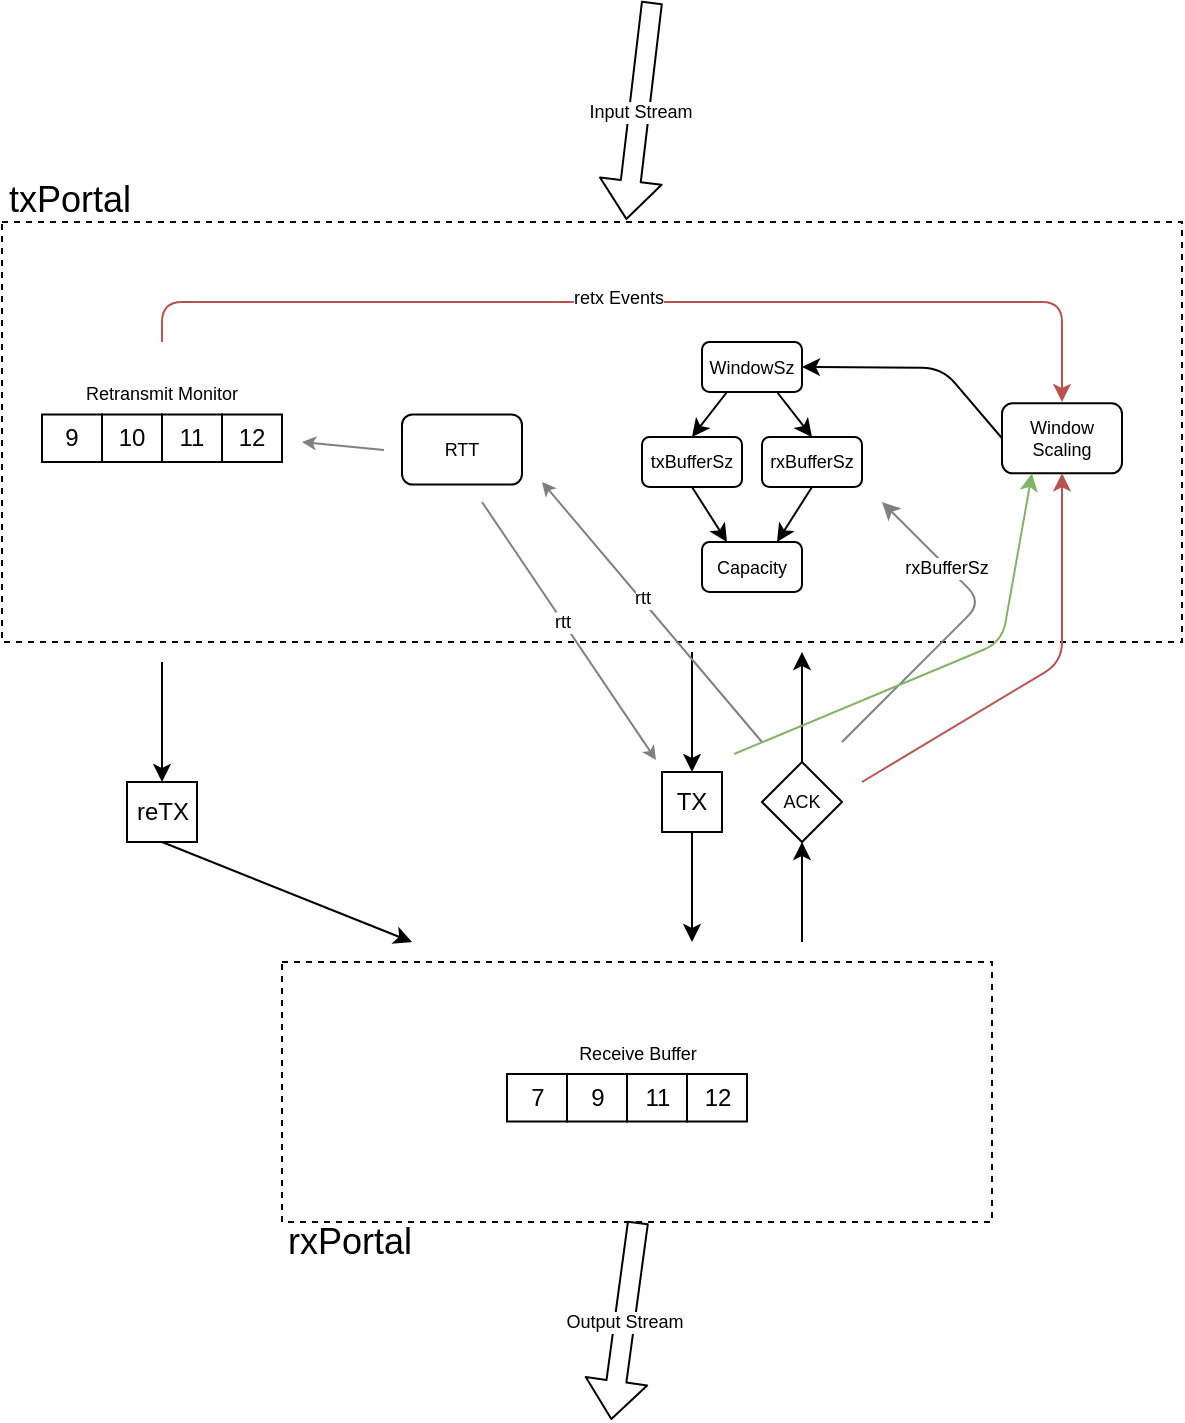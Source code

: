 <mxfile version="13.7.9" type="device"><diagram id="3AuWQwyYjoH6jImbCdHi" name="Page-1"><mxGraphModel dx="1296" dy="1176" grid="1" gridSize="10" guides="1" tooltips="1" connect="1" arrows="1" fold="1" page="1" pageScale="1" pageWidth="650" pageHeight="750" math="0" shadow="0"><root><mxCell id="0"/><mxCell id="1" parent="0"/><mxCell id="pe9vp-Vua_ywMrPPclcf-58" value="" style="rounded=0;whiteSpace=wrap;html=1;dashed=1;fillColor=none;fontSize=9;" parent="1" vertex="1"><mxGeometry x="170" y="501" width="355" height="130" as="geometry"/></mxCell><mxCell id="pe9vp-Vua_ywMrPPclcf-46" value="" style="rounded=0;whiteSpace=wrap;html=1;fillColor=none;fontSize=9;dashed=1;" parent="1" vertex="1"><mxGeometry x="30" y="131" width="590" height="210" as="geometry"/></mxCell><mxCell id="pe9vp-Vua_ywMrPPclcf-2" value="9" style="rounded=0;whiteSpace=wrap;html=1;" parent="1" vertex="1"><mxGeometry x="50" y="227.25" width="30" height="23.75" as="geometry"/></mxCell><mxCell id="pe9vp-Vua_ywMrPPclcf-3" value="10" style="rounded=0;whiteSpace=wrap;html=1;" parent="1" vertex="1"><mxGeometry x="80" y="227.25" width="30" height="23.75" as="geometry"/></mxCell><mxCell id="pe9vp-Vua_ywMrPPclcf-4" value="11" style="rounded=0;whiteSpace=wrap;html=1;" parent="1" vertex="1"><mxGeometry x="110" y="227.25" width="30" height="23.75" as="geometry"/></mxCell><mxCell id="pe9vp-Vua_ywMrPPclcf-5" value="12" style="rounded=0;whiteSpace=wrap;html=1;" parent="1" vertex="1"><mxGeometry x="140" y="227.25" width="30" height="23.75" as="geometry"/></mxCell><mxCell id="pe9vp-Vua_ywMrPPclcf-6" value="Retransmit Monitor" style="text;html=1;strokeColor=none;fillColor=none;align=center;verticalAlign=middle;whiteSpace=wrap;rounded=0;fontSize=9;" parent="1" vertex="1"><mxGeometry x="65" y="207.25" width="90" height="20" as="geometry"/></mxCell><mxCell id="pe9vp-Vua_ywMrPPclcf-7" value="ACK" style="rhombus;whiteSpace=wrap;html=1;fontSize=9;" parent="1" vertex="1"><mxGeometry x="410" y="401" width="40" height="40" as="geometry"/></mxCell><mxCell id="pe9vp-Vua_ywMrPPclcf-9" value="TX" style="rounded=0;whiteSpace=wrap;html=1;" parent="1" vertex="1"><mxGeometry x="360" y="406" width="30" height="30" as="geometry"/></mxCell><mxCell id="pe9vp-Vua_ywMrPPclcf-10" value="" style="endArrow=classic;html=1;fontSize=9;entryX=0.5;entryY=0;entryDx=0;entryDy=0;" parent="1" target="pe9vp-Vua_ywMrPPclcf-9" edge="1"><mxGeometry width="50" height="50" relative="1" as="geometry"><mxPoint x="375" y="346" as="sourcePoint"/><mxPoint x="1050" y="336" as="targetPoint"/></mxGeometry></mxCell><mxCell id="pe9vp-Vua_ywMrPPclcf-11" value="reTX" style="rounded=0;whiteSpace=wrap;html=1;" parent="1" vertex="1"><mxGeometry x="92.5" y="411" width="35" height="30" as="geometry"/></mxCell><mxCell id="pe9vp-Vua_ywMrPPclcf-18" value="WindowSz" style="rounded=1;whiteSpace=wrap;html=1;fillColor=none;fontSize=9;" parent="1" vertex="1"><mxGeometry x="380" y="191" width="50" height="25" as="geometry"/></mxCell><mxCell id="pe9vp-Vua_ywMrPPclcf-19" value="txBufferSz" style="rounded=1;whiteSpace=wrap;html=1;fillColor=none;fontSize=9;" parent="1" vertex="1"><mxGeometry x="350" y="238.5" width="50" height="25" as="geometry"/></mxCell><mxCell id="pe9vp-Vua_ywMrPPclcf-21" value="rxBufferSz" style="rounded=1;whiteSpace=wrap;html=1;fillColor=none;fontSize=9;" parent="1" vertex="1"><mxGeometry x="410" y="238.5" width="50" height="25" as="geometry"/></mxCell><mxCell id="pe9vp-Vua_ywMrPPclcf-22" value="Capacity" style="rounded=1;whiteSpace=wrap;html=1;fillColor=none;fontSize=9;" parent="1" vertex="1"><mxGeometry x="380" y="291" width="50" height="25" as="geometry"/></mxCell><mxCell id="pe9vp-Vua_ywMrPPclcf-24" value="" style="endArrow=classic;html=1;fontSize=9;exitX=0.25;exitY=1;exitDx=0;exitDy=0;entryX=0.5;entryY=0;entryDx=0;entryDy=0;" parent="1" source="pe9vp-Vua_ywMrPPclcf-18" target="pe9vp-Vua_ywMrPPclcf-19" edge="1"><mxGeometry width="50" height="50" relative="1" as="geometry"><mxPoint x="470" y="561" as="sourcePoint"/><mxPoint x="520" y="511" as="targetPoint"/></mxGeometry></mxCell><mxCell id="pe9vp-Vua_ywMrPPclcf-25" value="" style="endArrow=classic;html=1;fontSize=9;exitX=0.75;exitY=1;exitDx=0;exitDy=0;entryX=0.5;entryY=0;entryDx=0;entryDy=0;" parent="1" source="pe9vp-Vua_ywMrPPclcf-18" target="pe9vp-Vua_ywMrPPclcf-21" edge="1"><mxGeometry width="50" height="50" relative="1" as="geometry"><mxPoint x="460" y="461" as="sourcePoint"/><mxPoint x="510" y="411" as="targetPoint"/></mxGeometry></mxCell><mxCell id="pe9vp-Vua_ywMrPPclcf-26" value="" style="endArrow=classic;html=1;fontSize=9;exitX=0.5;exitY=1;exitDx=0;exitDy=0;entryX=0.25;entryY=0;entryDx=0;entryDy=0;" parent="1" source="pe9vp-Vua_ywMrPPclcf-19" target="pe9vp-Vua_ywMrPPclcf-22" edge="1"><mxGeometry width="50" height="50" relative="1" as="geometry"><mxPoint x="360" y="451" as="sourcePoint"/><mxPoint x="410" y="401" as="targetPoint"/></mxGeometry></mxCell><mxCell id="pe9vp-Vua_ywMrPPclcf-27" value="" style="endArrow=classic;html=1;fontSize=9;exitX=0.5;exitY=1;exitDx=0;exitDy=0;entryX=0.75;entryY=0;entryDx=0;entryDy=0;" parent="1" source="pe9vp-Vua_ywMrPPclcf-21" target="pe9vp-Vua_ywMrPPclcf-22" edge="1"><mxGeometry width="50" height="50" relative="1" as="geometry"><mxPoint x="450" y="441" as="sourcePoint"/><mxPoint x="500" y="391" as="targetPoint"/></mxGeometry></mxCell><mxCell id="pe9vp-Vua_ywMrPPclcf-28" value="RTT" style="rounded=1;whiteSpace=wrap;html=1;fillColor=none;fontSize=9;" parent="1" vertex="1"><mxGeometry x="230" y="227.25" width="60" height="35" as="geometry"/></mxCell><mxCell id="pe9vp-Vua_ywMrPPclcf-31" value="" style="endArrow=classic;html=1;fontSize=9;entryX=0.5;entryY=0;entryDx=0;entryDy=0;" parent="1" target="pe9vp-Vua_ywMrPPclcf-11" edge="1"><mxGeometry width="50" height="50" relative="1" as="geometry"><mxPoint x="110" y="351" as="sourcePoint"/><mxPoint x="110" y="411" as="targetPoint"/></mxGeometry></mxCell><mxCell id="pe9vp-Vua_ywMrPPclcf-32" value="" style="endArrow=classic;html=1;fontSize=9;exitX=0.5;exitY=0;exitDx=0;exitDy=0;" parent="1" source="pe9vp-Vua_ywMrPPclcf-7" edge="1"><mxGeometry width="50" height="50" relative="1" as="geometry"><mxPoint x="510" y="446" as="sourcePoint"/><mxPoint x="430" y="346" as="targetPoint"/></mxGeometry></mxCell><mxCell id="pe9vp-Vua_ywMrPPclcf-33" value="" style="endArrow=classic;html=1;fontSize=9;entryX=-0.1;entryY=-0.2;entryDx=0;entryDy=0;endSize=4;startSize=4;strokeColor=#808080;entryPerimeter=0;" parent="1" target="pe9vp-Vua_ywMrPPclcf-9" edge="1"><mxGeometry width="50" height="50" relative="1" as="geometry"><mxPoint x="270" y="271" as="sourcePoint"/><mxPoint x="180" y="331" as="targetPoint"/></mxGeometry></mxCell><mxCell id="pe9vp-Vua_ywMrPPclcf-40" value="rtt" style="edgeLabel;html=1;align=center;verticalAlign=middle;resizable=0;points=[];fontSize=9;" parent="pe9vp-Vua_ywMrPPclcf-33" vertex="1" connectable="0"><mxGeometry x="0.376" y="-6" relative="1" as="geometry"><mxPoint x="-14.85" y="-32.07" as="offset"/></mxGeometry></mxCell><mxCell id="pe9vp-Vua_ywMrPPclcf-34" value="" style="endArrow=classic;html=1;fontSize=9;endSize=4;startSize=4;strokeColor=#808080;" parent="1" edge="1"><mxGeometry width="50" height="50" relative="1" as="geometry"><mxPoint x="410" y="391" as="sourcePoint"/><mxPoint x="300" y="261" as="targetPoint"/></mxGeometry></mxCell><mxCell id="pe9vp-Vua_ywMrPPclcf-39" value="rtt" style="edgeLabel;html=1;align=center;verticalAlign=middle;resizable=0;points=[];fontSize=9;" parent="pe9vp-Vua_ywMrPPclcf-34" vertex="1" connectable="0"><mxGeometry x="0.289" y="3" relative="1" as="geometry"><mxPoint x="13.34" y="10.03" as="offset"/></mxGeometry></mxCell><mxCell id="pe9vp-Vua_ywMrPPclcf-35" value="" style="endArrow=classic;html=1;fontSize=9;exitX=-0.15;exitY=0.507;exitDx=0;exitDy=0;endSize=4;startSize=4;strokeColor=#808080;exitPerimeter=0;" parent="1" source="pe9vp-Vua_ywMrPPclcf-28" edge="1"><mxGeometry width="50" height="50" relative="1" as="geometry"><mxPoint x="430" y="421" as="sourcePoint"/><mxPoint x="180" y="241" as="targetPoint"/></mxGeometry></mxCell><mxCell id="pe9vp-Vua_ywMrPPclcf-36" value="" style="endArrow=classic;html=1;strokeColor=#808080;fontSize=9;" parent="1" edge="1"><mxGeometry width="50" height="50" relative="1" as="geometry"><mxPoint x="450" y="391" as="sourcePoint"/><mxPoint x="470" y="271" as="targetPoint"/><Array as="points"><mxPoint x="520" y="321"/></Array></mxGeometry></mxCell><mxCell id="pe9vp-Vua_ywMrPPclcf-38" value="rxBufferSz" style="edgeLabel;html=1;align=center;verticalAlign=middle;resizable=0;points=[];fontSize=9;" parent="pe9vp-Vua_ywMrPPclcf-36" vertex="1" connectable="0"><mxGeometry x="-0.175" y="-5" relative="1" as="geometry"><mxPoint x="-1.03" y="-41.54" as="offset"/></mxGeometry></mxCell><mxCell id="pe9vp-Vua_ywMrPPclcf-37" value="Window&lt;br&gt;Scaling" style="rounded=1;whiteSpace=wrap;html=1;fillColor=none;fontSize=9;" parent="1" vertex="1"><mxGeometry x="530" y="221.63" width="60" height="35" as="geometry"/></mxCell><mxCell id="pe9vp-Vua_ywMrPPclcf-41" value="" style="endArrow=classic;html=1;strokeColor=#b85450;fontSize=9;fillColor=#f8cecc;" parent="1" edge="1"><mxGeometry width="50" height="50" relative="1" as="geometry"><mxPoint x="110" y="191" as="sourcePoint"/><mxPoint x="560" y="221" as="targetPoint"/><Array as="points"><mxPoint x="110" y="171"/><mxPoint x="560" y="171"/></Array></mxGeometry></mxCell><mxCell id="pe9vp-Vua_ywMrPPclcf-42" value="retx Events" style="edgeLabel;html=1;align=center;verticalAlign=middle;resizable=0;points=[];fontSize=9;" parent="pe9vp-Vua_ywMrPPclcf-41" vertex="1" connectable="0"><mxGeometry x="0.635" y="-4" relative="1" as="geometry"><mxPoint x="-177" y="-6" as="offset"/></mxGeometry></mxCell><mxCell id="pe9vp-Vua_ywMrPPclcf-43" value="" style="endArrow=classic;html=1;fontSize=9;exitX=0;exitY=0.5;exitDx=0;exitDy=0;entryX=1;entryY=0.5;entryDx=0;entryDy=0;" parent="1" source="pe9vp-Vua_ywMrPPclcf-37" target="pe9vp-Vua_ywMrPPclcf-18" edge="1"><mxGeometry width="50" height="50" relative="1" as="geometry"><mxPoint x="750" y="451" as="sourcePoint"/><mxPoint x="800" y="401" as="targetPoint"/><Array as="points"><mxPoint x="500" y="204"/></Array></mxGeometry></mxCell><mxCell id="pe9vp-Vua_ywMrPPclcf-44" value="" style="endArrow=classic;html=1;strokeColor=#b85450;fontSize=9;entryX=0.5;entryY=1;entryDx=0;entryDy=0;fillColor=#f8cecc;" parent="1" target="pe9vp-Vua_ywMrPPclcf-37" edge="1"><mxGeometry width="50" height="50" relative="1" as="geometry"><mxPoint x="460" y="411" as="sourcePoint"/><mxPoint x="690" y="501" as="targetPoint"/><Array as="points"><mxPoint x="560" y="351"/></Array></mxGeometry></mxCell><mxCell id="pe9vp-Vua_ywMrPPclcf-45" value="" style="endArrow=classic;html=1;strokeColor=#82b366;fontSize=9;entryX=0.25;entryY=1;entryDx=0;entryDy=0;exitX=1.2;exitY=-0.3;exitDx=0;exitDy=0;exitPerimeter=0;fillColor=#d5e8d4;" parent="1" source="pe9vp-Vua_ywMrPPclcf-9" target="pe9vp-Vua_ywMrPPclcf-37" edge="1"><mxGeometry width="50" height="50" relative="1" as="geometry"><mxPoint x="400" y="391" as="sourcePoint"/><mxPoint x="720" y="251" as="targetPoint"/><Array as="points"><mxPoint x="530" y="341"/></Array></mxGeometry></mxCell><mxCell id="pe9vp-Vua_ywMrPPclcf-47" value="Input Stream" style="shape=flexArrow;endArrow=classic;html=1;strokeColor=#000000;fontSize=9;entryX=0.529;entryY=-0.005;entryDx=0;entryDy=0;entryPerimeter=0;" parent="1" target="pe9vp-Vua_ywMrPPclcf-46" edge="1"><mxGeometry width="50" height="50" relative="1" as="geometry"><mxPoint x="355" y="21" as="sourcePoint"/><mxPoint x="405" y="41" as="targetPoint"/></mxGeometry></mxCell><mxCell id="pe9vp-Vua_ywMrPPclcf-48" value="9" style="rounded=0;whiteSpace=wrap;html=1;" parent="1" vertex="1"><mxGeometry x="312.5" y="557" width="30" height="23.75" as="geometry"/></mxCell><mxCell id="pe9vp-Vua_ywMrPPclcf-49" value="11" style="rounded=0;whiteSpace=wrap;html=1;" parent="1" vertex="1"><mxGeometry x="342.5" y="557" width="30" height="23.75" as="geometry"/></mxCell><mxCell id="pe9vp-Vua_ywMrPPclcf-51" value="12" style="rounded=0;whiteSpace=wrap;html=1;" parent="1" vertex="1"><mxGeometry x="372.5" y="557" width="30" height="23.75" as="geometry"/></mxCell><mxCell id="pe9vp-Vua_ywMrPPclcf-53" value="7" style="rounded=0;whiteSpace=wrap;html=1;" parent="1" vertex="1"><mxGeometry x="282.5" y="557" width="30" height="23.75" as="geometry"/></mxCell><mxCell id="pe9vp-Vua_ywMrPPclcf-54" value="Receive Buffer" style="text;html=1;strokeColor=none;fillColor=none;align=center;verticalAlign=middle;whiteSpace=wrap;rounded=0;fontSize=9;" parent="1" vertex="1"><mxGeometry x="302.5" y="537" width="90" height="20" as="geometry"/></mxCell><mxCell id="pe9vp-Vua_ywMrPPclcf-55" value="" style="endArrow=classic;html=1;strokeColor=#000000;fontSize=9;entryX=0.5;entryY=1;entryDx=0;entryDy=0;" parent="1" target="pe9vp-Vua_ywMrPPclcf-7" edge="1"><mxGeometry width="50" height="50" relative="1" as="geometry"><mxPoint x="430" y="491" as="sourcePoint"/><mxPoint x="495" y="481" as="targetPoint"/></mxGeometry></mxCell><mxCell id="pe9vp-Vua_ywMrPPclcf-56" value="" style="endArrow=classic;html=1;strokeColor=#000000;fontSize=9;exitX=0.5;exitY=1;exitDx=0;exitDy=0;" parent="1" source="pe9vp-Vua_ywMrPPclcf-9" edge="1"><mxGeometry width="50" height="50" relative="1" as="geometry"><mxPoint x="355" y="571" as="sourcePoint"/><mxPoint x="375" y="491" as="targetPoint"/></mxGeometry></mxCell><mxCell id="pe9vp-Vua_ywMrPPclcf-57" value="" style="endArrow=classic;html=1;strokeColor=#000000;fontSize=9;exitX=0.5;exitY=1;exitDx=0;exitDy=0;" parent="1" source="pe9vp-Vua_ywMrPPclcf-11" edge="1"><mxGeometry width="50" height="50" relative="1" as="geometry"><mxPoint x="245" y="591" as="sourcePoint"/><mxPoint x="235" y="491" as="targetPoint"/></mxGeometry></mxCell><mxCell id="pe9vp-Vua_ywMrPPclcf-59" value="Output Stream" style="shape=flexArrow;endArrow=classic;html=1;strokeColor=#000000;fontSize=9;entryX=0.529;entryY=-0.005;entryDx=0;entryDy=0;entryPerimeter=0;" parent="1" edge="1"><mxGeometry width="50" height="50" relative="1" as="geometry"><mxPoint x="348" y="631" as="sourcePoint"/><mxPoint x="334.61" y="729.95" as="targetPoint"/></mxGeometry></mxCell><mxCell id="pe9vp-Vua_ywMrPPclcf-61" value="txPortal" style="text;html=1;strokeColor=none;fillColor=none;align=center;verticalAlign=middle;whiteSpace=wrap;rounded=0;dashed=1;fontSize=18;" parent="1" vertex="1"><mxGeometry x="30" y="110" width="67.5" height="20" as="geometry"/></mxCell><mxCell id="pe9vp-Vua_ywMrPPclcf-62" value="rxPortal" style="text;html=1;strokeColor=none;fillColor=none;align=center;verticalAlign=middle;whiteSpace=wrap;rounded=0;dashed=1;fontSize=18;" parent="1" vertex="1"><mxGeometry x="170" y="631" width="67.5" height="20" as="geometry"/></mxCell></root></mxGraphModel></diagram></mxfile>